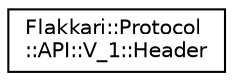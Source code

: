 digraph "Graphical Class Hierarchy"
{
 // LATEX_PDF_SIZE
  edge [fontname="Helvetica",fontsize="10",labelfontname="Helvetica",labelfontsize="10"];
  node [fontname="Helvetica",fontsize="10",shape=record];
  rankdir="LR";
  Node0 [label="Flakkari::Protocol\l::API::V_1::Header",height=0.2,width=0.4,color="black", fillcolor="white", style="filled",URL="$da/dd3/structFlakkari_1_1Protocol_1_1API_1_1V__1_1_1Header.html",tooltip=" "];
}
